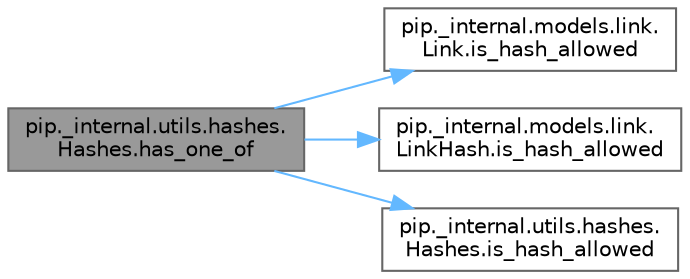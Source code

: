 digraph "pip._internal.utils.hashes.Hashes.has_one_of"
{
 // LATEX_PDF_SIZE
  bgcolor="transparent";
  edge [fontname=Helvetica,fontsize=10,labelfontname=Helvetica,labelfontsize=10];
  node [fontname=Helvetica,fontsize=10,shape=box,height=0.2,width=0.4];
  rankdir="LR";
  Node1 [id="Node000001",label="pip._internal.utils.hashes.\lHashes.has_one_of",height=0.2,width=0.4,color="gray40", fillcolor="grey60", style="filled", fontcolor="black",tooltip=" "];
  Node1 -> Node2 [id="edge1_Node000001_Node000002",color="steelblue1",style="solid",tooltip=" "];
  Node2 [id="Node000002",label="pip._internal.models.link.\lLink.is_hash_allowed",height=0.2,width=0.4,color="grey40", fillcolor="white", style="filled",URL="$classpip_1_1__internal_1_1models_1_1link_1_1_link.html#a64e9674633663980e1fd39dc35994d16",tooltip=" "];
  Node1 -> Node3 [id="edge2_Node000001_Node000003",color="steelblue1",style="solid",tooltip=" "];
  Node3 [id="Node000003",label="pip._internal.models.link.\lLinkHash.is_hash_allowed",height=0.2,width=0.4,color="grey40", fillcolor="white", style="filled",URL="$classpip_1_1__internal_1_1models_1_1link_1_1_link_hash.html#a95bfc303b2f9bd554e89861fde71d819",tooltip=" "];
  Node1 -> Node4 [id="edge3_Node000001_Node000004",color="steelblue1",style="solid",tooltip=" "];
  Node4 [id="Node000004",label="pip._internal.utils.hashes.\lHashes.is_hash_allowed",height=0.2,width=0.4,color="grey40", fillcolor="white", style="filled",URL="$classpip_1_1__internal_1_1utils_1_1hashes_1_1_hashes.html#aeb1e323a1ef905fe500eb02d365671ce",tooltip=" "];
}
